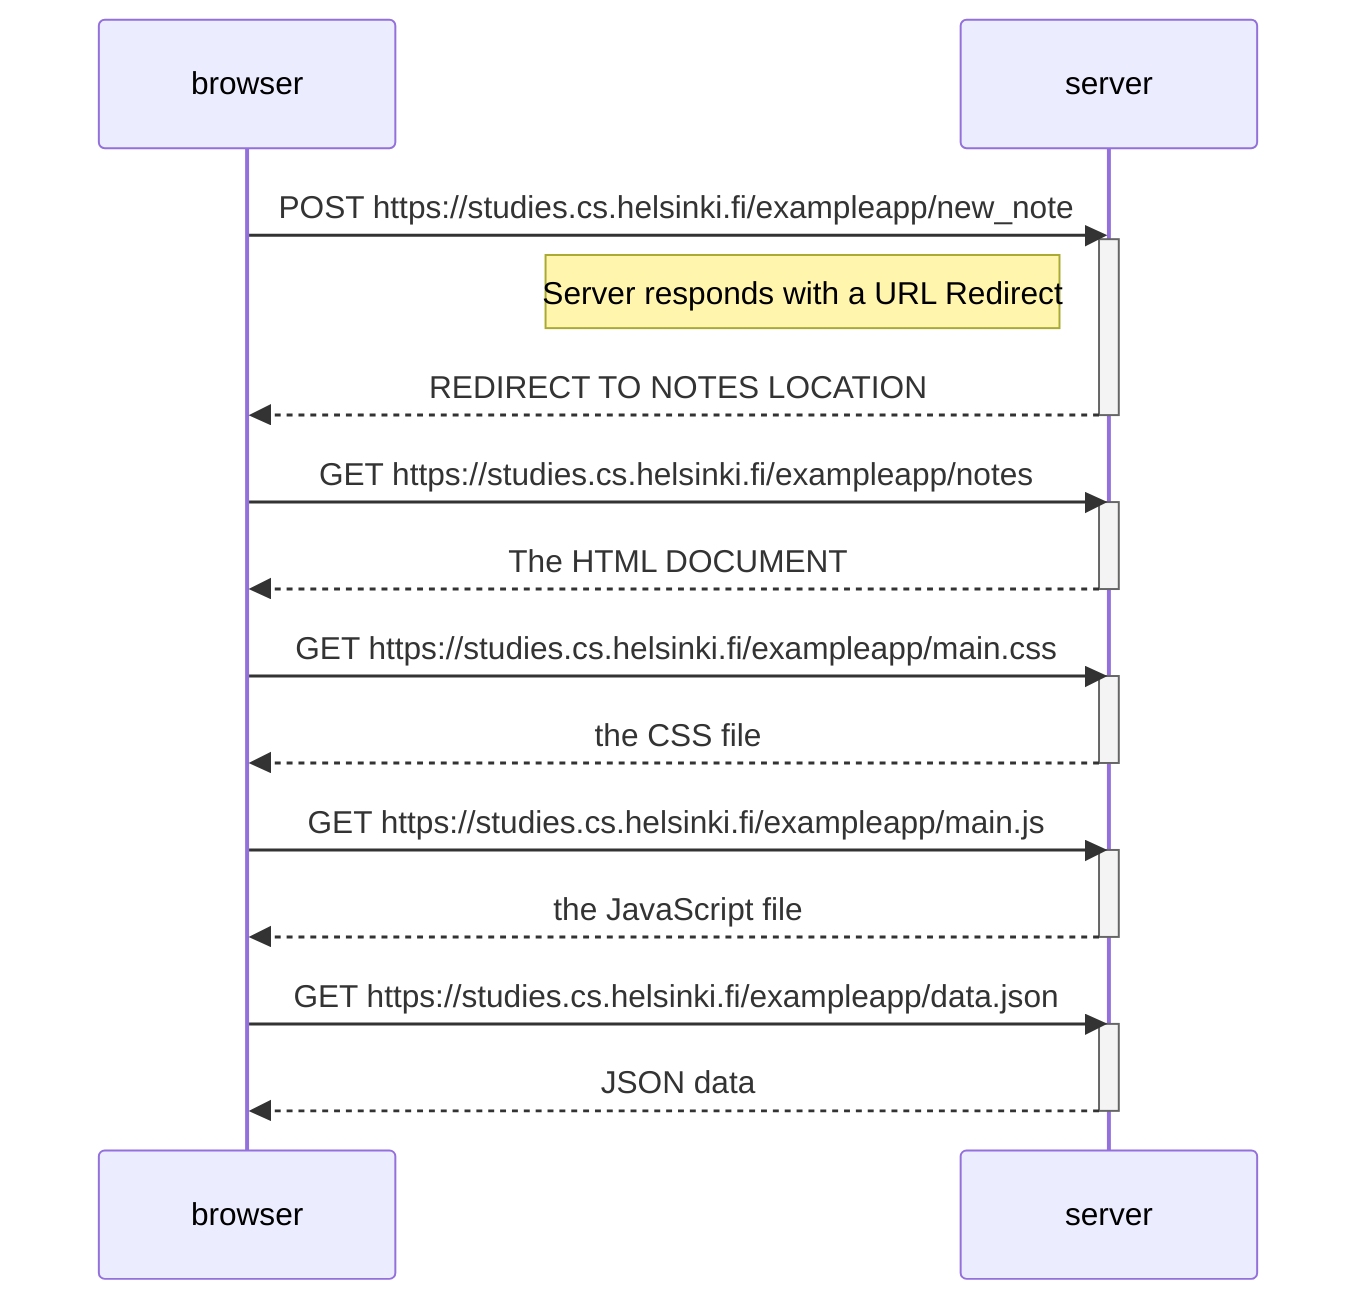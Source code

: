 sequenceDiagram
    participant browser
    participant server

    browser->>server: POST https://studies.cs.helsinki.fi/exampleapp/new_note
    activate server
    Note left of server: Server responds with a URL Redirect
    server-->>browser: REDIRECT TO NOTES LOCATION
    deactivate server

    browser->>server: GET https://studies.cs.helsinki.fi/exampleapp/notes
    activate server
    server-->>browser: The HTML DOCUMENT
    deactivate server

    browser->>server: GET https://studies.cs.helsinki.fi/exampleapp/main.css
    activate server
    server-->>browser: the CSS file
    deactivate server

    browser->>server: GET https://studies.cs.helsinki.fi/exampleapp/main.js
    activate server
    server-->>browser: the JavaScript file
    deactivate server

   

    browser->>server: GET https://studies.cs.helsinki.fi/exampleapp/data.json
    activate server
    server-->>browser: JSON data
    deactivate server